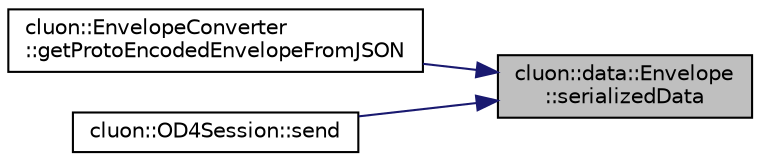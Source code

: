 digraph "cluon::data::Envelope::serializedData"
{
 // LATEX_PDF_SIZE
  edge [fontname="Helvetica",fontsize="10",labelfontname="Helvetica",labelfontsize="10"];
  node [fontname="Helvetica",fontsize="10",shape=record];
  rankdir="RL";
  Node1 [label="cluon::data::Envelope\l::serializedData",height=0.2,width=0.4,color="black", fillcolor="grey75", style="filled", fontcolor="black",tooltip=" "];
  Node1 -> Node2 [dir="back",color="midnightblue",fontsize="10",style="solid",fontname="Helvetica"];
  Node2 [label="cluon::EnvelopeConverter\l::getProtoEncodedEnvelopeFromJSON",height=0.2,width=0.4,color="black", fillcolor="white", style="filled",URL="$classcluon_1_1EnvelopeConverter.html#ac046a7e7de1fec61f44ca2ece7df11bc",tooltip=" "];
  Node1 -> Node3 [dir="back",color="midnightblue",fontsize="10",style="solid",fontname="Helvetica"];
  Node3 [label="cluon::OD4Session::send",height=0.2,width=0.4,color="black", fillcolor="white", style="filled",URL="$classcluon_1_1OD4Session.html#a01745bfed160ac4fd16c71828672e7e8",tooltip=" "];
}
